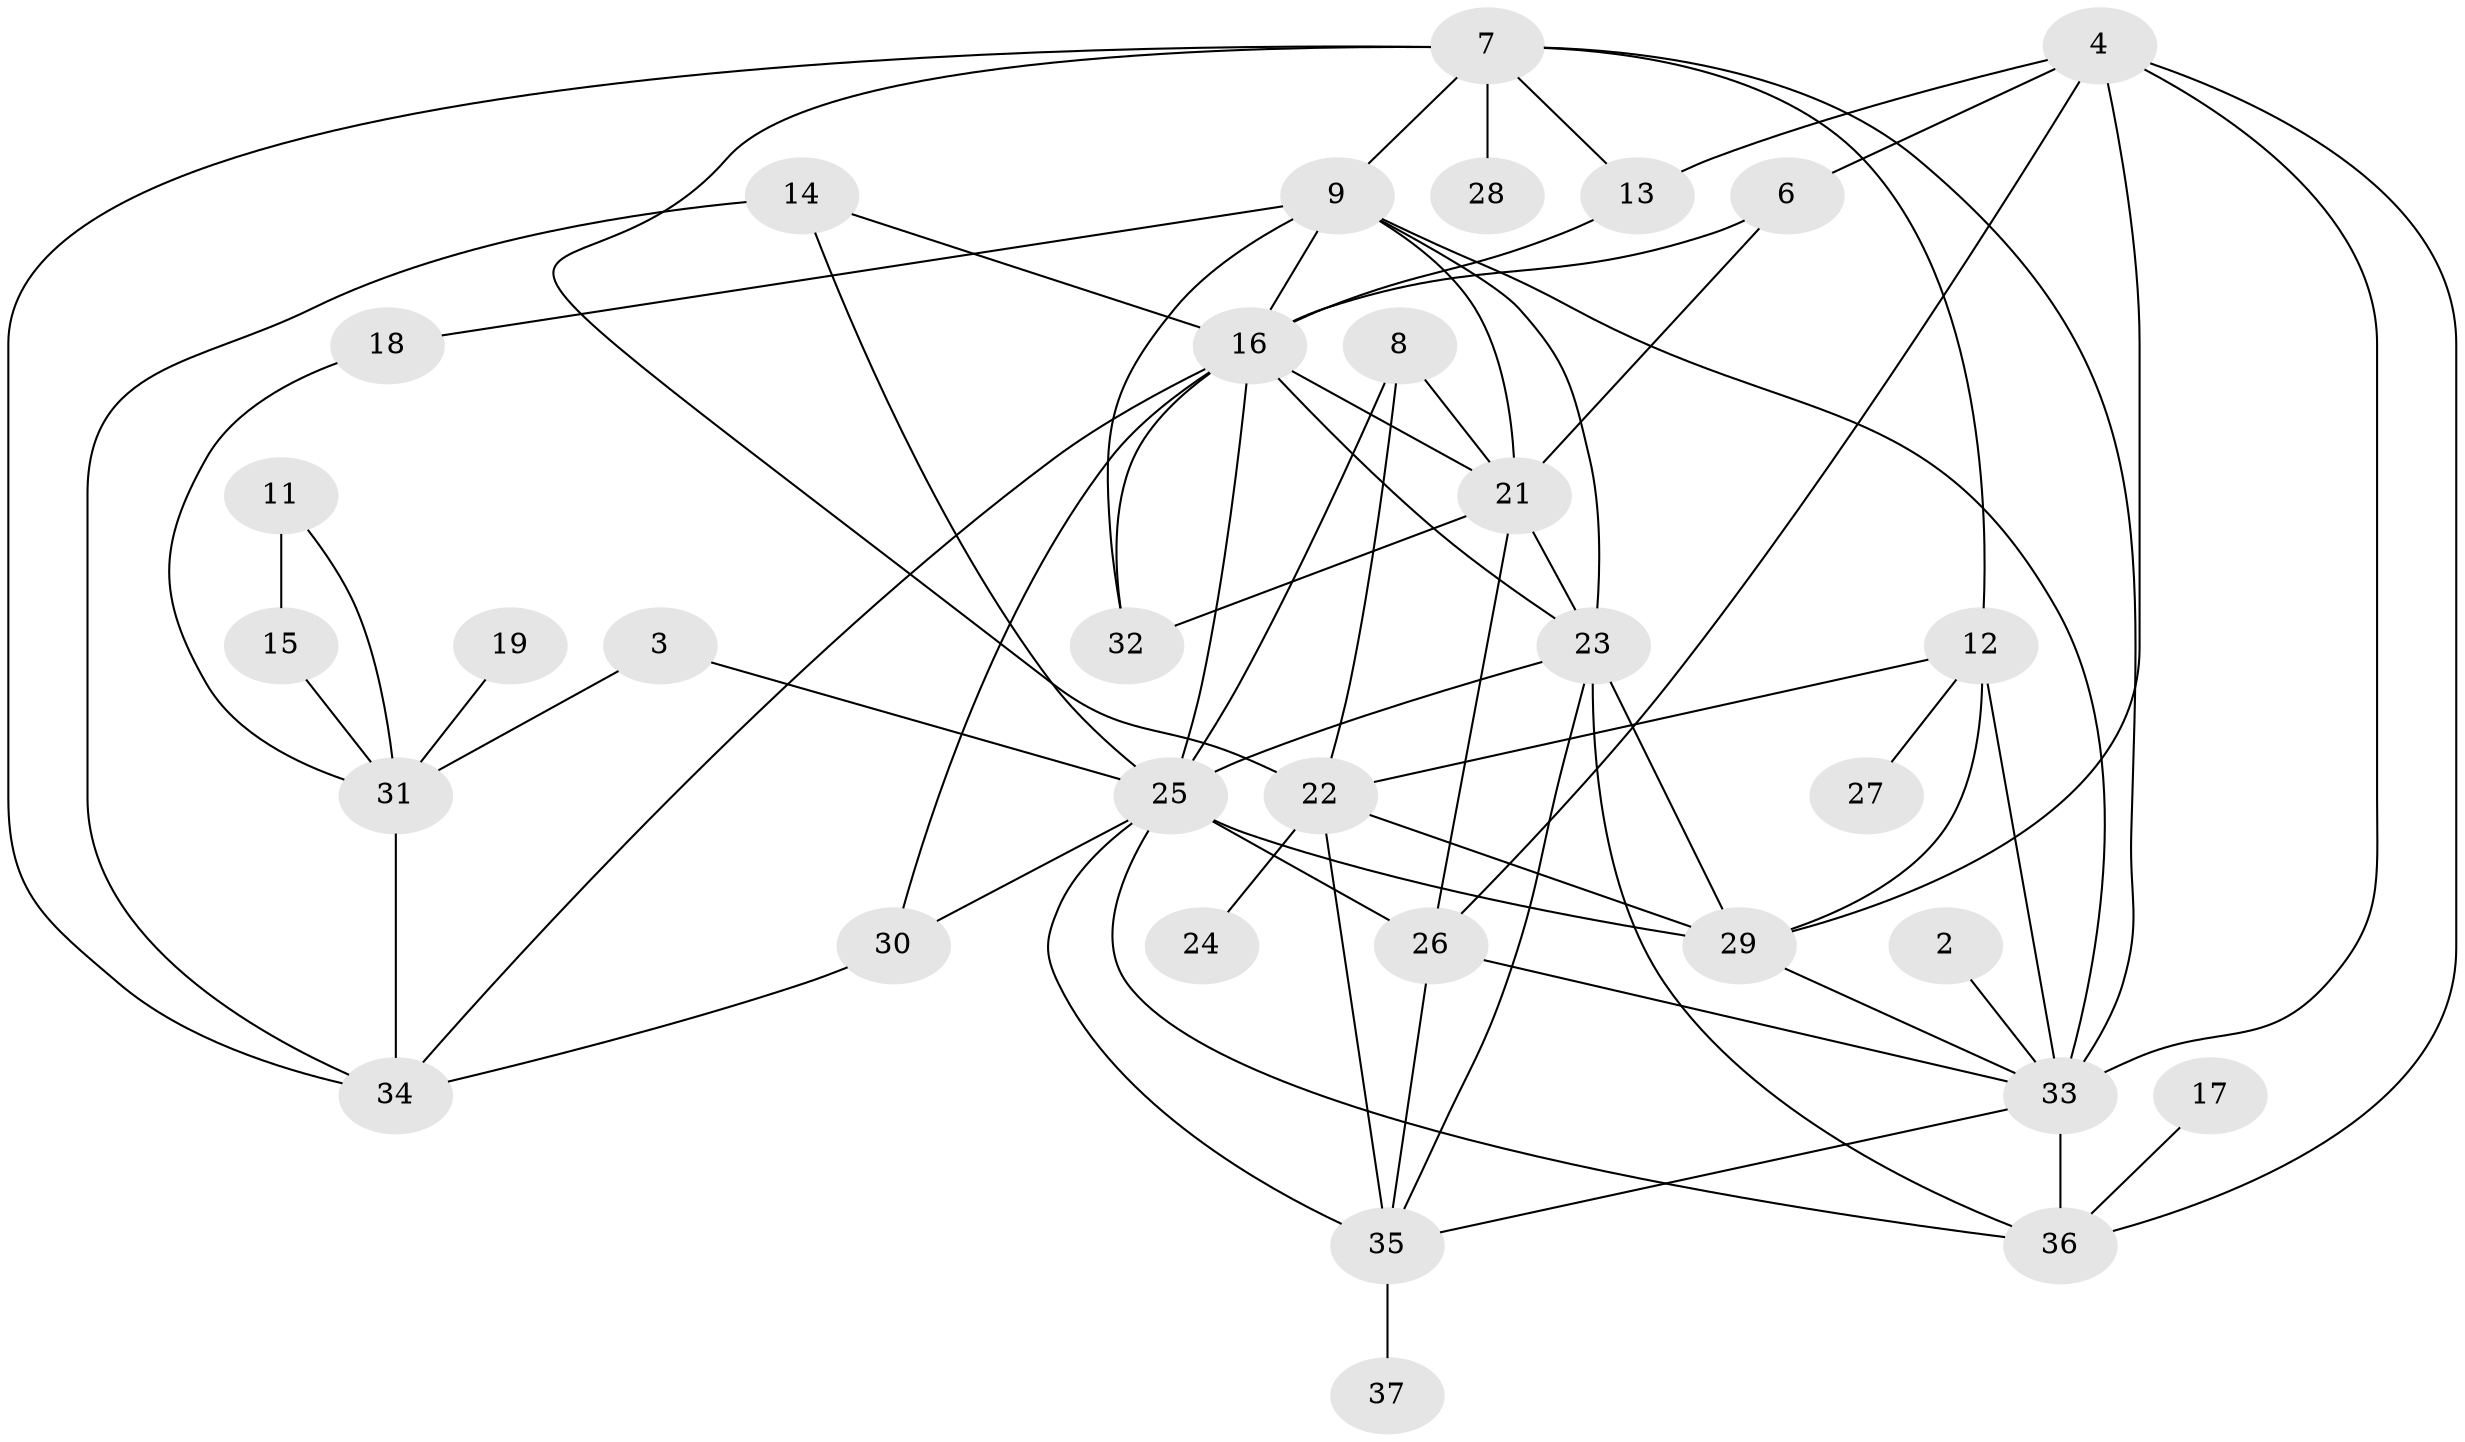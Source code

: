 // original degree distribution, {1: 0.11956521739130435, 3: 0.21739130434782608, 5: 0.13043478260869565, 2: 0.21739130434782608, 0: 0.043478260869565216, 6: 0.043478260869565216, 7: 0.010869565217391304, 4: 0.21739130434782608}
// Generated by graph-tools (version 1.1) at 2025/35/03/04/25 23:35:52]
// undirected, 33 vertices, 70 edges
graph export_dot {
  node [color=gray90,style=filled];
  2;
  3;
  4;
  6;
  7;
  8;
  9;
  11;
  12;
  13;
  14;
  15;
  16;
  17;
  18;
  19;
  21;
  22;
  23;
  24;
  25;
  26;
  27;
  28;
  29;
  30;
  31;
  32;
  33;
  34;
  35;
  36;
  37;
  2 -- 33 [weight=1.0];
  3 -- 25 [weight=2.0];
  3 -- 31 [weight=1.0];
  4 -- 6 [weight=1.0];
  4 -- 13 [weight=1.0];
  4 -- 26 [weight=1.0];
  4 -- 29 [weight=1.0];
  4 -- 33 [weight=1.0];
  4 -- 36 [weight=1.0];
  6 -- 16 [weight=1.0];
  6 -- 21 [weight=1.0];
  7 -- 9 [weight=1.0];
  7 -- 12 [weight=1.0];
  7 -- 13 [weight=1.0];
  7 -- 22 [weight=1.0];
  7 -- 28 [weight=1.0];
  7 -- 33 [weight=1.0];
  7 -- 34 [weight=1.0];
  8 -- 21 [weight=1.0];
  8 -- 22 [weight=1.0];
  8 -- 25 [weight=1.0];
  9 -- 16 [weight=1.0];
  9 -- 18 [weight=1.0];
  9 -- 21 [weight=3.0];
  9 -- 23 [weight=1.0];
  9 -- 32 [weight=1.0];
  9 -- 33 [weight=1.0];
  11 -- 15 [weight=2.0];
  11 -- 31 [weight=1.0];
  12 -- 22 [weight=1.0];
  12 -- 27 [weight=1.0];
  12 -- 29 [weight=1.0];
  12 -- 33 [weight=3.0];
  13 -- 16 [weight=1.0];
  14 -- 16 [weight=1.0];
  14 -- 25 [weight=1.0];
  14 -- 34 [weight=1.0];
  15 -- 31 [weight=1.0];
  16 -- 21 [weight=4.0];
  16 -- 23 [weight=1.0];
  16 -- 25 [weight=1.0];
  16 -- 30 [weight=1.0];
  16 -- 32 [weight=1.0];
  16 -- 34 [weight=1.0];
  17 -- 36 [weight=1.0];
  18 -- 31 [weight=1.0];
  19 -- 31 [weight=1.0];
  21 -- 23 [weight=1.0];
  21 -- 26 [weight=1.0];
  21 -- 32 [weight=1.0];
  22 -- 24 [weight=1.0];
  22 -- 29 [weight=1.0];
  22 -- 35 [weight=1.0];
  23 -- 25 [weight=1.0];
  23 -- 29 [weight=1.0];
  23 -- 35 [weight=1.0];
  23 -- 36 [weight=1.0];
  25 -- 26 [weight=1.0];
  25 -- 29 [weight=3.0];
  25 -- 30 [weight=1.0];
  25 -- 35 [weight=1.0];
  25 -- 36 [weight=1.0];
  26 -- 33 [weight=1.0];
  26 -- 35 [weight=1.0];
  29 -- 33 [weight=1.0];
  30 -- 34 [weight=1.0];
  31 -- 34 [weight=2.0];
  33 -- 35 [weight=1.0];
  33 -- 36 [weight=2.0];
  35 -- 37 [weight=1.0];
}
